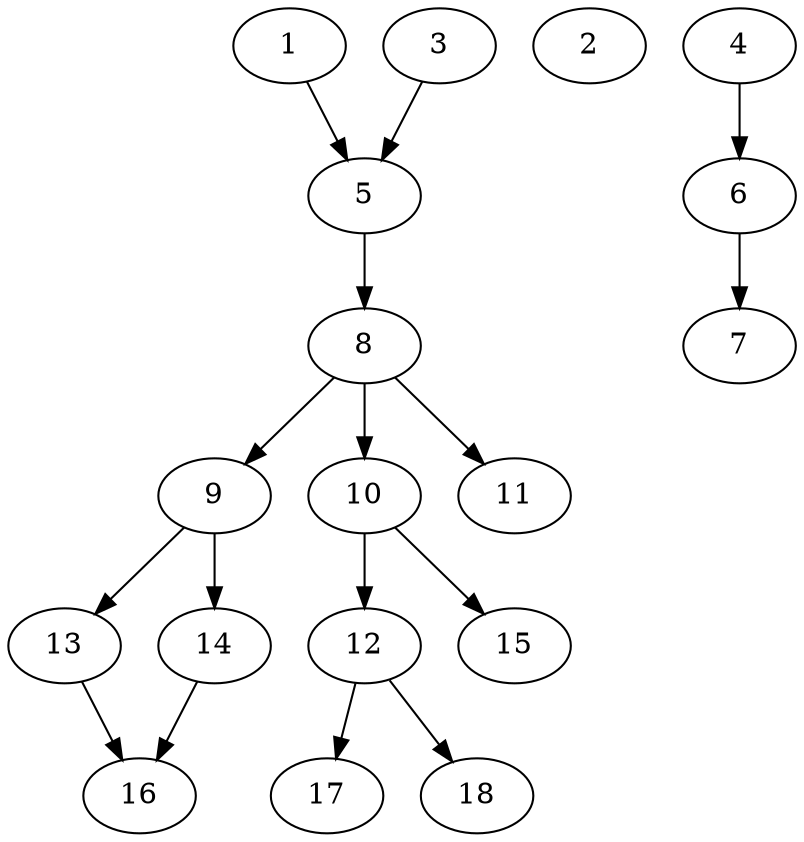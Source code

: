 // DAG (tier=1-easy, mode=compute, n=18, ccr=0.294, fat=0.388, density=0.324, regular=0.619, jump=0.058, mindata=262144, maxdata=2097152)
// DAG automatically generated by daggen at Sun Aug 24 16:33:32 2025
// /home/ermia/Project/Environments/daggen/bin/daggen --dot --ccr 0.294 --fat 0.388 --regular 0.619 --density 0.324 --jump 0.058 --mindata 262144 --maxdata 2097152 -n 18 
digraph G {
  1 [size="3838153381470273536", alpha="0.03", expect_size="1919076690735136768"]
  1 -> 5 [size ="19611231715328"]
  2 [size="90514242431384", alpha="0.12", expect_size="45257121215692"]
  3 [size="513758439141227", alpha="0.17", expect_size="256879219570613"]
  3 -> 5 [size ="34534565347328"]
  4 [size="2858838096026271744", alpha="0.09", expect_size="1429419048013135872"]
  4 -> 6 [size ="16114482413568"]
  5 [size="1370253396142745", alpha="0.05", expect_size="685126698071372"]
  5 -> 8 [size ="22452075757568"]
  6 [size="12945219890057176", alpha="0.05", expect_size="6472609945028588"]
  6 -> 7 [size ="6161004756992"]
  7 [size="3770775127457792000", alpha="0.01", expect_size="1885387563728896000"]
  8 [size="8289249422866923", alpha="0.20", expect_size="4144624711433461"]
  8 -> 9 [size ="4922066075648"]
  8 -> 10 [size ="4922066075648"]
  8 -> 11 [size ="4922066075648"]
  9 [size="3199501010947014656", alpha="0.16", expect_size="1599750505473507328"]
  9 -> 13 [size ="17370466746368"]
  9 -> 14 [size ="17370466746368"]
  10 [size="530501885675791", alpha="0.18", expect_size="265250942837895"]
  10 -> 12 [size ="29302758309888"]
  10 -> 15 [size ="29302758309888"]
  11 [size="2577208988489848", alpha="0.19", expect_size="1288604494244924"]
  12 [size="1846164195804971008", alpha="0.06", expect_size="923082097902485504"]
  12 -> 17 [size ="12039363756032"]
  12 -> 18 [size ="12039363756032"]
  13 [size="3944551659253792768", alpha="0.01", expect_size="1972275829626896384"]
  13 -> 16 [size ="19972008968192"]
  14 [size="4589387856067654", alpha="0.04", expect_size="2294693928033827"]
  14 -> 16 [size ="11365691424768"]
  15 [size="26639621179053840", alpha="0.15", expect_size="13319810589526920"]
  16 [size="367775487892434", alpha="0.06", expect_size="183887743946217"]
  17 [size="1102994555269021696", alpha="0.06", expect_size="551497277634510848"]
  18 [size="1636647274457230", alpha="0.08", expect_size="818323637228615"]
}